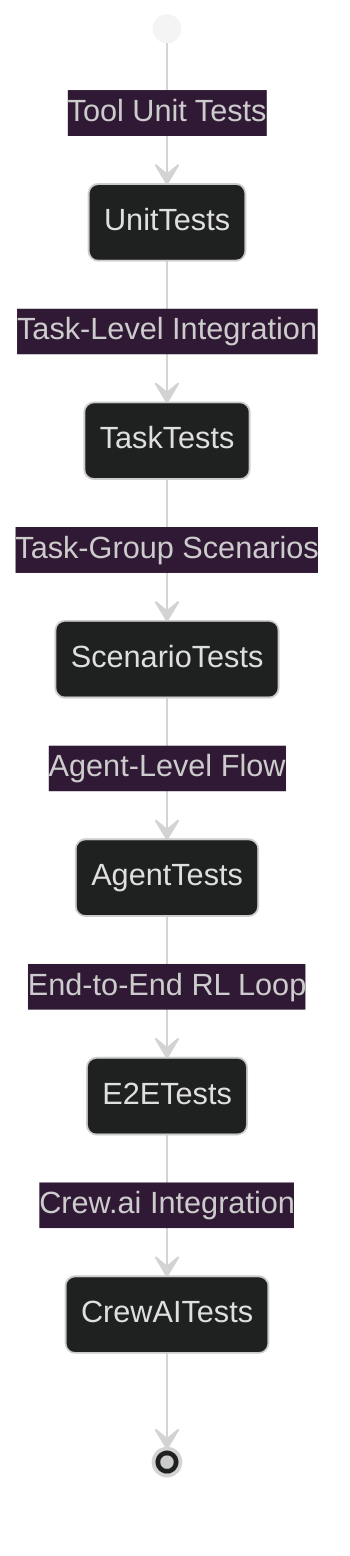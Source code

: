 %%{init:{
  "theme":"dark",
  "themeVariables":{
    "primaryColor":"#4B0082",
    "secondaryColor":"#6A0DAD",
    "tertiaryColor":"#9370DB",
    "edgeLabelBackground":"#301934",
    "fontFamily":"Arial"
  }
}}%%
stateDiagram-v2
  direction TB

  [*] --> UnitTests : Tool Unit Tests
  UnitTests --> TaskTests : Task-Level Integration
  TaskTests --> ScenarioTests : Task-Group Scenarios
  ScenarioTests --> AgentTests : Agent-Level Flow
  AgentTests --> E2ETests : End-to-End RL Loop
  E2ETests --> CrewAITests : Crew.ai Integration
  CrewAITests --> [*]
